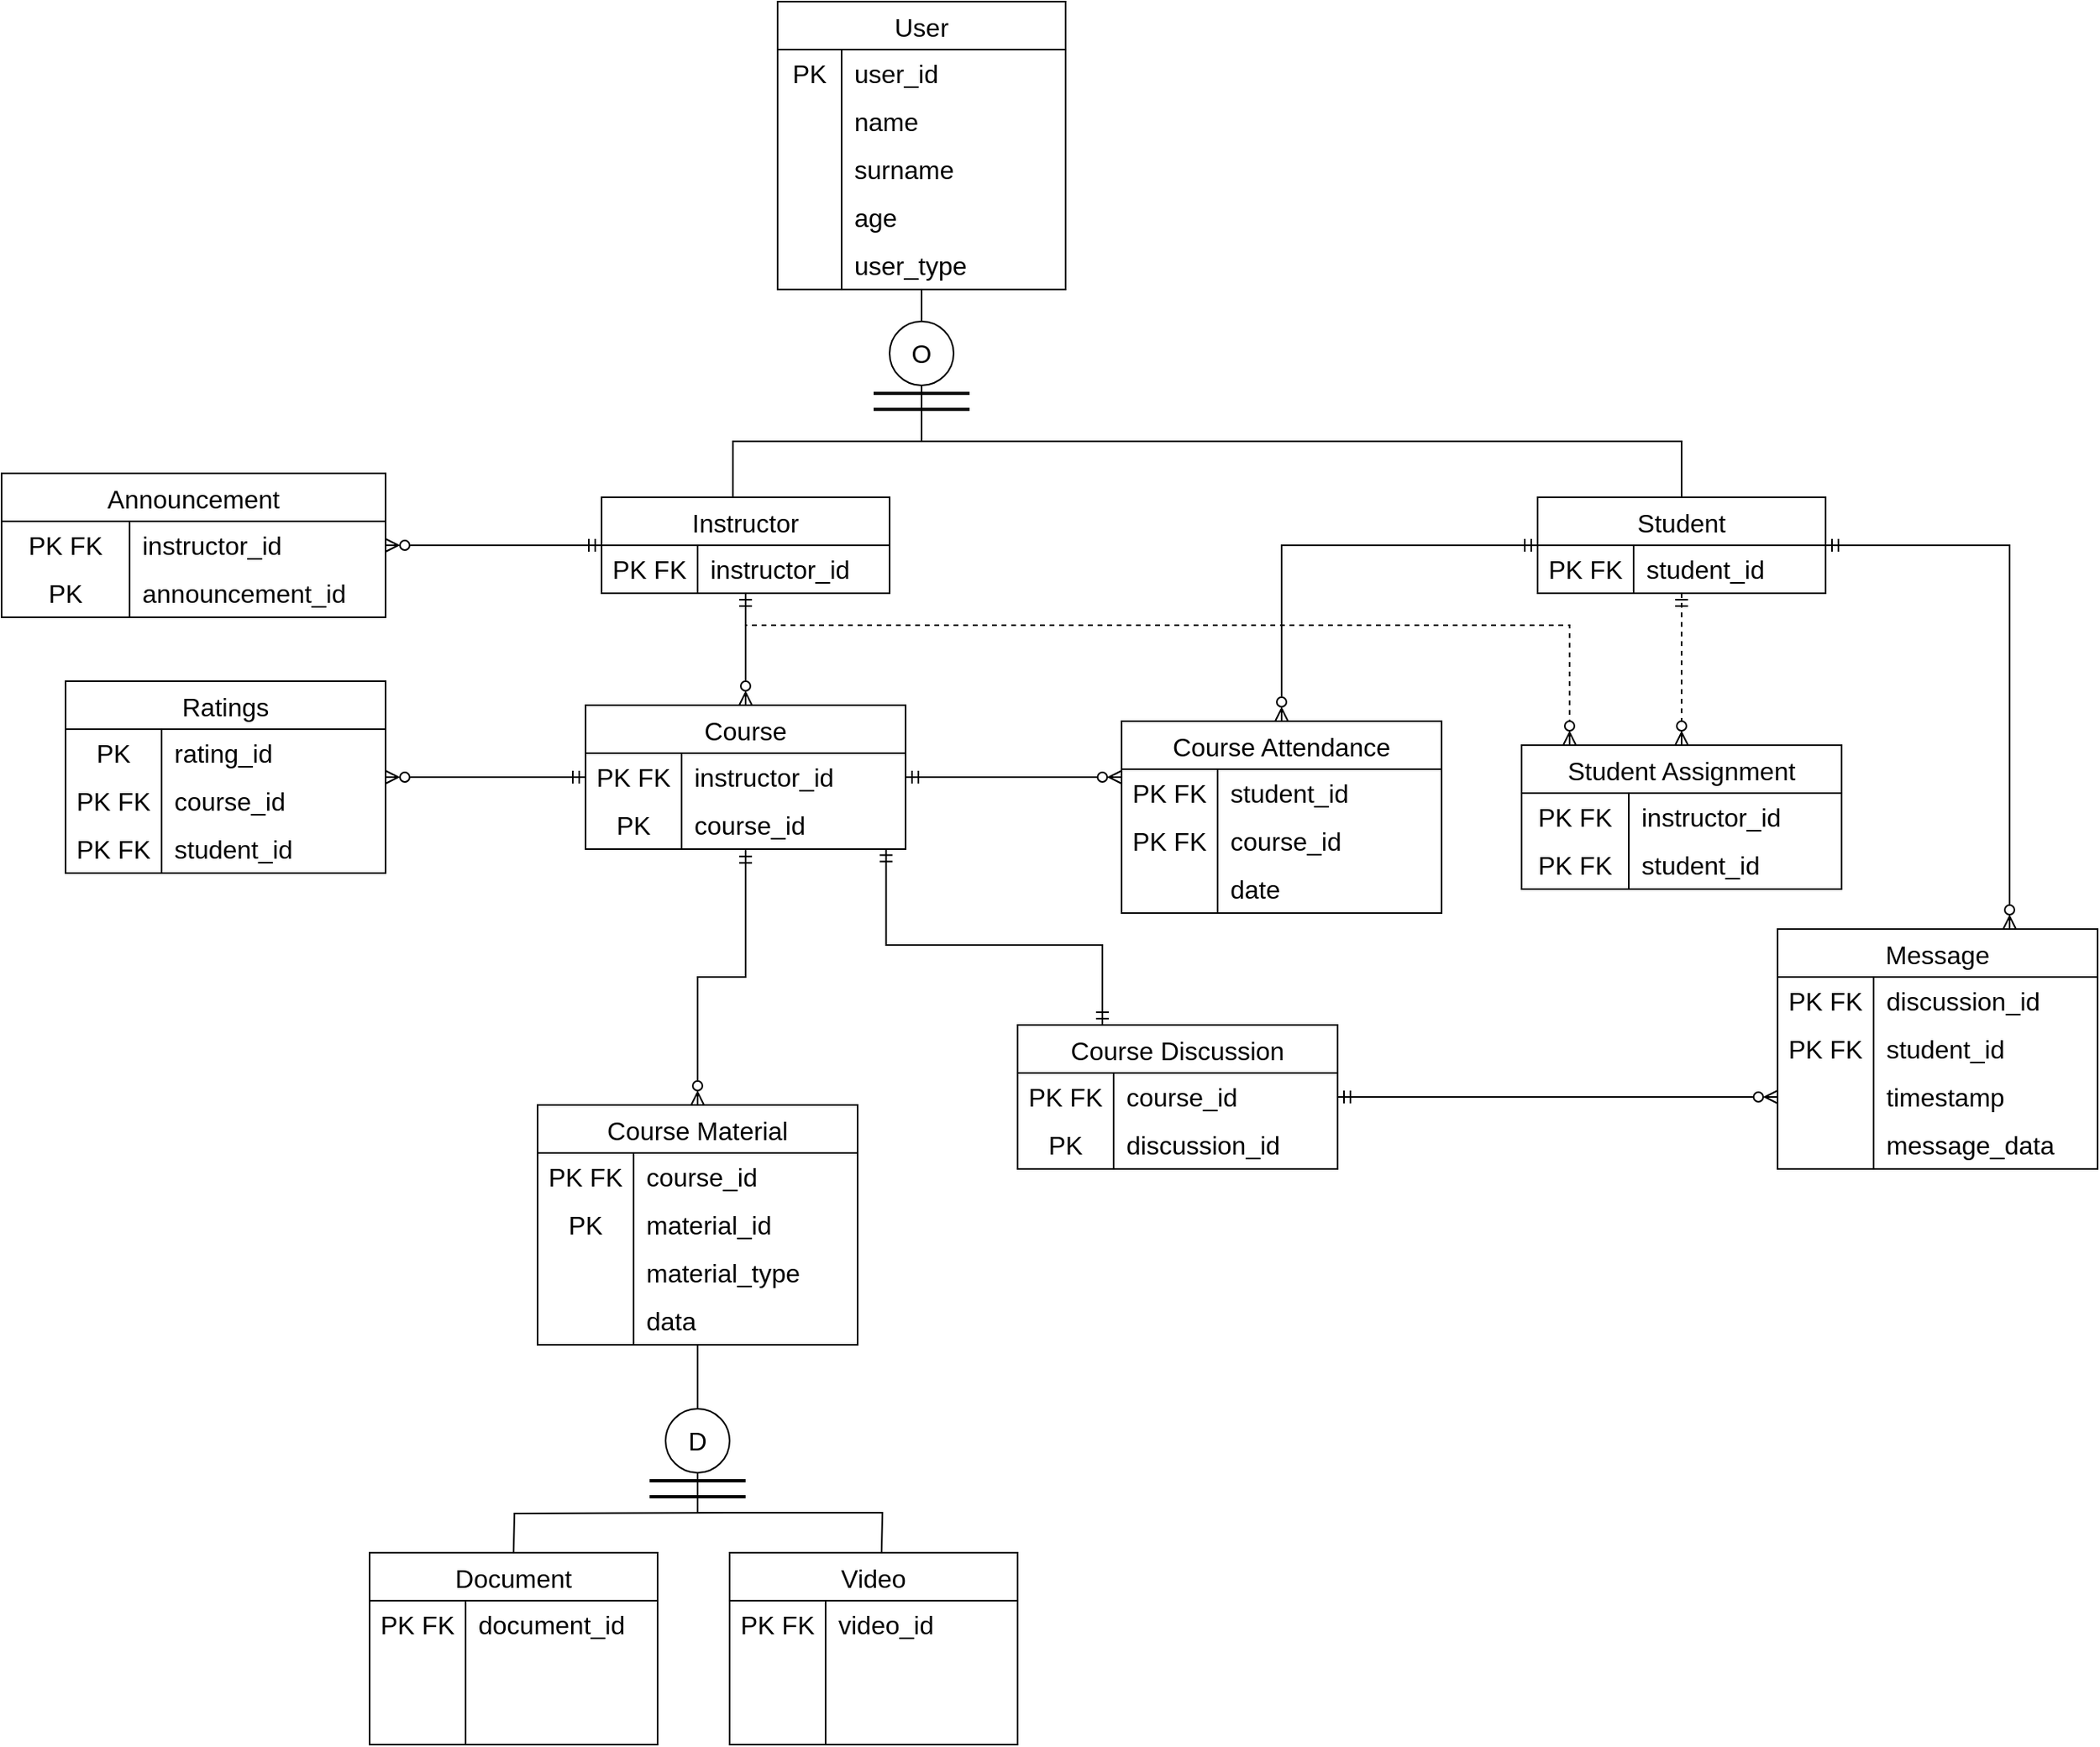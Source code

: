 <mxfile version="22.1.11" type="github">
  <diagram id="R2lEEEUBdFMjLlhIrx00" name="Page-1">
    <mxGraphModel dx="2100" dy="1182" grid="1" gridSize="10" guides="1" tooltips="1" connect="1" arrows="1" fold="1" page="1" pageScale="1" pageWidth="2339" pageHeight="3300" math="0" shadow="0" extFonts="Permanent Marker^https://fonts.googleapis.com/css?family=Permanent+Marker">
      <root>
        <mxCell id="0" />
        <mxCell id="1" parent="0" />
        <mxCell id="0F1Am_KOjMLAmjrteB3i-41" value="" style="edgeStyle=orthogonalEdgeStyle;rounded=0;orthogonalLoop=1;jettySize=auto;html=1;endArrow=none;endFill=0;" parent="1" source="0F1Am_KOjMLAmjrteB3i-1" target="0F1Am_KOjMLAmjrteB3i-40" edge="1">
          <mxGeometry relative="1" as="geometry" />
        </mxCell>
        <mxCell id="0F1Am_KOjMLAmjrteB3i-1" value="User" style="shape=table;startSize=30;container=1;collapsible=0;childLayout=tableLayout;fixedRows=1;rowLines=0;fontStyle=0;strokeColor=default;fontSize=16;" parent="1" vertex="1">
          <mxGeometry x="995" y="750" width="180" height="180" as="geometry" />
        </mxCell>
        <mxCell id="0F1Am_KOjMLAmjrteB3i-2" value="" style="shape=tableRow;horizontal=0;startSize=0;swimlaneHead=0;swimlaneBody=0;top=0;left=0;bottom=0;right=0;collapsible=0;dropTarget=0;fillColor=none;points=[[0,0.5],[1,0.5]];portConstraint=eastwest;strokeColor=inherit;fontSize=16;" parent="0F1Am_KOjMLAmjrteB3i-1" vertex="1">
          <mxGeometry y="30" width="180" height="30" as="geometry" />
        </mxCell>
        <mxCell id="0F1Am_KOjMLAmjrteB3i-3" value="PK" style="shape=partialRectangle;html=1;whiteSpace=wrap;connectable=0;fillColor=none;top=0;left=0;bottom=0;right=0;overflow=hidden;pointerEvents=1;strokeColor=inherit;fontSize=16;" parent="0F1Am_KOjMLAmjrteB3i-2" vertex="1">
          <mxGeometry width="40" height="30" as="geometry">
            <mxRectangle width="40" height="30" as="alternateBounds" />
          </mxGeometry>
        </mxCell>
        <mxCell id="0F1Am_KOjMLAmjrteB3i-4" value="user_id" style="shape=partialRectangle;html=1;whiteSpace=wrap;connectable=0;fillColor=none;top=0;left=0;bottom=0;right=0;align=left;spacingLeft=6;overflow=hidden;strokeColor=inherit;fontSize=16;" parent="0F1Am_KOjMLAmjrteB3i-2" vertex="1">
          <mxGeometry x="40" width="140" height="30" as="geometry">
            <mxRectangle width="140" height="30" as="alternateBounds" />
          </mxGeometry>
        </mxCell>
        <mxCell id="0F1Am_KOjMLAmjrteB3i-5" value="" style="shape=tableRow;horizontal=0;startSize=0;swimlaneHead=0;swimlaneBody=0;top=0;left=0;bottom=0;right=0;collapsible=0;dropTarget=0;fillColor=none;points=[[0,0.5],[1,0.5]];portConstraint=eastwest;strokeColor=inherit;fontSize=16;" parent="0F1Am_KOjMLAmjrteB3i-1" vertex="1">
          <mxGeometry y="60" width="180" height="30" as="geometry" />
        </mxCell>
        <mxCell id="0F1Am_KOjMLAmjrteB3i-6" value="" style="shape=partialRectangle;html=1;whiteSpace=wrap;connectable=0;fillColor=none;top=0;left=0;bottom=0;right=0;overflow=hidden;strokeColor=inherit;fontSize=16;" parent="0F1Am_KOjMLAmjrteB3i-5" vertex="1">
          <mxGeometry width="40" height="30" as="geometry">
            <mxRectangle width="40" height="30" as="alternateBounds" />
          </mxGeometry>
        </mxCell>
        <mxCell id="0F1Am_KOjMLAmjrteB3i-7" value="name" style="shape=partialRectangle;html=1;whiteSpace=wrap;connectable=0;fillColor=none;top=0;left=0;bottom=0;right=0;align=left;spacingLeft=6;overflow=hidden;strokeColor=inherit;fontSize=16;" parent="0F1Am_KOjMLAmjrteB3i-5" vertex="1">
          <mxGeometry x="40" width="140" height="30" as="geometry">
            <mxRectangle width="140" height="30" as="alternateBounds" />
          </mxGeometry>
        </mxCell>
        <mxCell id="0F1Am_KOjMLAmjrteB3i-8" value="" style="shape=tableRow;horizontal=0;startSize=0;swimlaneHead=0;swimlaneBody=0;top=0;left=0;bottom=0;right=0;collapsible=0;dropTarget=0;fillColor=none;points=[[0,0.5],[1,0.5]];portConstraint=eastwest;strokeColor=inherit;fontSize=16;" parent="0F1Am_KOjMLAmjrteB3i-1" vertex="1">
          <mxGeometry y="90" width="180" height="30" as="geometry" />
        </mxCell>
        <mxCell id="0F1Am_KOjMLAmjrteB3i-9" value="" style="shape=partialRectangle;html=1;whiteSpace=wrap;connectable=0;fillColor=none;top=0;left=0;bottom=0;right=0;overflow=hidden;strokeColor=inherit;fontSize=16;" parent="0F1Am_KOjMLAmjrteB3i-8" vertex="1">
          <mxGeometry width="40" height="30" as="geometry">
            <mxRectangle width="40" height="30" as="alternateBounds" />
          </mxGeometry>
        </mxCell>
        <mxCell id="0F1Am_KOjMLAmjrteB3i-10" value="surname" style="shape=partialRectangle;html=1;whiteSpace=wrap;connectable=0;fillColor=none;top=0;left=0;bottom=0;right=0;align=left;spacingLeft=6;overflow=hidden;strokeColor=inherit;fontSize=16;" parent="0F1Am_KOjMLAmjrteB3i-8" vertex="1">
          <mxGeometry x="40" width="140" height="30" as="geometry">
            <mxRectangle width="140" height="30" as="alternateBounds" />
          </mxGeometry>
        </mxCell>
        <mxCell id="0F1Am_KOjMLAmjrteB3i-11" style="shape=tableRow;horizontal=0;startSize=0;swimlaneHead=0;swimlaneBody=0;top=0;left=0;bottom=0;right=0;collapsible=0;dropTarget=0;fillColor=none;points=[[0,0.5],[1,0.5]];portConstraint=eastwest;strokeColor=inherit;fontSize=16;" parent="0F1Am_KOjMLAmjrteB3i-1" vertex="1">
          <mxGeometry y="120" width="180" height="30" as="geometry" />
        </mxCell>
        <mxCell id="0F1Am_KOjMLAmjrteB3i-12" style="shape=partialRectangle;html=1;whiteSpace=wrap;connectable=0;fillColor=none;top=0;left=0;bottom=0;right=0;overflow=hidden;strokeColor=inherit;fontSize=16;" parent="0F1Am_KOjMLAmjrteB3i-11" vertex="1">
          <mxGeometry width="40" height="30" as="geometry">
            <mxRectangle width="40" height="30" as="alternateBounds" />
          </mxGeometry>
        </mxCell>
        <mxCell id="0F1Am_KOjMLAmjrteB3i-13" value="age" style="shape=partialRectangle;html=1;whiteSpace=wrap;connectable=0;fillColor=none;top=0;left=0;bottom=0;right=0;align=left;spacingLeft=6;overflow=hidden;strokeColor=inherit;fontSize=16;" parent="0F1Am_KOjMLAmjrteB3i-11" vertex="1">
          <mxGeometry x="40" width="140" height="30" as="geometry">
            <mxRectangle width="140" height="30" as="alternateBounds" />
          </mxGeometry>
        </mxCell>
        <mxCell id="0F1Am_KOjMLAmjrteB3i-95" style="shape=tableRow;horizontal=0;startSize=0;swimlaneHead=0;swimlaneBody=0;top=0;left=0;bottom=0;right=0;collapsible=0;dropTarget=0;fillColor=none;points=[[0,0.5],[1,0.5]];portConstraint=eastwest;strokeColor=inherit;fontSize=16;" parent="0F1Am_KOjMLAmjrteB3i-1" vertex="1">
          <mxGeometry y="150" width="180" height="30" as="geometry" />
        </mxCell>
        <mxCell id="0F1Am_KOjMLAmjrteB3i-96" style="shape=partialRectangle;html=1;whiteSpace=wrap;connectable=0;fillColor=none;top=0;left=0;bottom=0;right=0;overflow=hidden;strokeColor=inherit;fontSize=16;" parent="0F1Am_KOjMLAmjrteB3i-95" vertex="1">
          <mxGeometry width="40" height="30" as="geometry">
            <mxRectangle width="40" height="30" as="alternateBounds" />
          </mxGeometry>
        </mxCell>
        <mxCell id="0F1Am_KOjMLAmjrteB3i-97" value="user_type" style="shape=partialRectangle;html=1;whiteSpace=wrap;connectable=0;fillColor=none;top=0;left=0;bottom=0;right=0;align=left;spacingLeft=6;overflow=hidden;strokeColor=inherit;fontSize=16;" parent="0F1Am_KOjMLAmjrteB3i-95" vertex="1">
          <mxGeometry x="40" width="140" height="30" as="geometry">
            <mxRectangle width="140" height="30" as="alternateBounds" />
          </mxGeometry>
        </mxCell>
        <mxCell id="0F1Am_KOjMLAmjrteB3i-187" style="edgeStyle=orthogonalEdgeStyle;orthogonalLoop=1;jettySize=auto;html=1;strokeColor=default;rounded=0;startArrow=ERmandOne;startFill=0;endArrow=ERzeroToMany;endFill=0;jumpStyle=none;shadow=0;dashed=1;" parent="1" source="0F1Am_KOjMLAmjrteB3i-14" target="0F1Am_KOjMLAmjrteB3i-178" edge="1">
          <mxGeometry relative="1" as="geometry">
            <Array as="points">
              <mxPoint x="975" y="1140" />
              <mxPoint x="1490" y="1140" />
            </Array>
          </mxGeometry>
        </mxCell>
        <mxCell id="Aj6i_GKsaLfbYa33SsgJ-5" value="" style="edgeStyle=orthogonalEdgeStyle;rounded=0;orthogonalLoop=1;jettySize=auto;html=1;startArrow=ERmandOne;startFill=0;endArrow=ERzeroToMany;endFill=0;" edge="1" parent="1" source="0F1Am_KOjMLAmjrteB3i-14" target="Aj6i_GKsaLfbYa33SsgJ-1">
          <mxGeometry relative="1" as="geometry" />
        </mxCell>
        <mxCell id="0F1Am_KOjMLAmjrteB3i-14" value="Instructor" style="shape=table;startSize=30;container=1;collapsible=0;childLayout=tableLayout;fixedRows=1;rowLines=0;fontStyle=0;strokeColor=default;fontSize=16;" parent="1" vertex="1">
          <mxGeometry x="885" y="1060" width="180" height="60" as="geometry" />
        </mxCell>
        <mxCell id="0F1Am_KOjMLAmjrteB3i-15" value="" style="shape=tableRow;horizontal=0;startSize=0;swimlaneHead=0;swimlaneBody=0;top=0;left=0;bottom=0;right=0;collapsible=0;dropTarget=0;fillColor=none;points=[[0,0.5],[1,0.5]];portConstraint=eastwest;strokeColor=inherit;fontSize=16;" parent="0F1Am_KOjMLAmjrteB3i-14" vertex="1">
          <mxGeometry y="30" width="180" height="30" as="geometry" />
        </mxCell>
        <mxCell id="0F1Am_KOjMLAmjrteB3i-16" value="PK FK" style="shape=partialRectangle;html=1;whiteSpace=wrap;connectable=0;fillColor=none;top=0;left=0;bottom=0;right=0;overflow=hidden;pointerEvents=1;strokeColor=inherit;fontSize=16;" parent="0F1Am_KOjMLAmjrteB3i-15" vertex="1">
          <mxGeometry width="60" height="30" as="geometry">
            <mxRectangle width="60" height="30" as="alternateBounds" />
          </mxGeometry>
        </mxCell>
        <mxCell id="0F1Am_KOjMLAmjrteB3i-17" value="instructor_id" style="shape=partialRectangle;html=1;whiteSpace=wrap;connectable=0;fillColor=none;top=0;left=0;bottom=0;right=0;align=left;spacingLeft=6;overflow=hidden;strokeColor=inherit;fontSize=16;" parent="0F1Am_KOjMLAmjrteB3i-15" vertex="1">
          <mxGeometry x="60" width="120" height="30" as="geometry">
            <mxRectangle width="120" height="30" as="alternateBounds" />
          </mxGeometry>
        </mxCell>
        <mxCell id="0F1Am_KOjMLAmjrteB3i-94" style="edgeStyle=orthogonalEdgeStyle;rounded=0;orthogonalLoop=1;jettySize=auto;html=1;entryX=0.5;entryY=0;entryDx=0;entryDy=0;startArrow=ERmandOne;startFill=0;endArrow=ERzeroToMany;endFill=0;" parent="1" source="0F1Am_KOjMLAmjrteB3i-27" target="0F1Am_KOjMLAmjrteB3i-78" edge="1">
          <mxGeometry relative="1" as="geometry" />
        </mxCell>
        <mxCell id="0F1Am_KOjMLAmjrteB3i-186" style="edgeStyle=orthogonalEdgeStyle;rounded=0;orthogonalLoop=1;jettySize=auto;html=1;startArrow=ERmandOne;startFill=0;endArrow=ERzeroToMany;endFill=0;dashed=1;" parent="1" source="0F1Am_KOjMLAmjrteB3i-27" target="0F1Am_KOjMLAmjrteB3i-178" edge="1">
          <mxGeometry relative="1" as="geometry" />
        </mxCell>
        <mxCell id="0F1Am_KOjMLAmjrteB3i-27" value="Student" style="shape=table;startSize=30;container=1;collapsible=0;childLayout=tableLayout;fixedRows=1;rowLines=0;fontStyle=0;strokeColor=default;fontSize=16;" parent="1" vertex="1">
          <mxGeometry x="1470" y="1060" width="180" height="60" as="geometry" />
        </mxCell>
        <mxCell id="0F1Am_KOjMLAmjrteB3i-28" value="" style="shape=tableRow;horizontal=0;startSize=0;swimlaneHead=0;swimlaneBody=0;top=0;left=0;bottom=0;right=0;collapsible=0;dropTarget=0;fillColor=none;points=[[0,0.5],[1,0.5]];portConstraint=eastwest;strokeColor=inherit;fontSize=16;" parent="0F1Am_KOjMLAmjrteB3i-27" vertex="1">
          <mxGeometry y="30" width="180" height="30" as="geometry" />
        </mxCell>
        <mxCell id="0F1Am_KOjMLAmjrteB3i-29" value="PK FK" style="shape=partialRectangle;html=1;whiteSpace=wrap;connectable=0;fillColor=none;top=0;left=0;bottom=0;right=0;overflow=hidden;pointerEvents=1;strokeColor=inherit;fontSize=16;" parent="0F1Am_KOjMLAmjrteB3i-28" vertex="1">
          <mxGeometry width="60" height="30" as="geometry">
            <mxRectangle width="60" height="30" as="alternateBounds" />
          </mxGeometry>
        </mxCell>
        <mxCell id="0F1Am_KOjMLAmjrteB3i-30" value="student_id" style="shape=partialRectangle;html=1;whiteSpace=wrap;connectable=0;fillColor=none;top=0;left=0;bottom=0;right=0;align=left;spacingLeft=6;overflow=hidden;strokeColor=inherit;fontSize=16;" parent="0F1Am_KOjMLAmjrteB3i-28" vertex="1">
          <mxGeometry x="60" width="120" height="30" as="geometry">
            <mxRectangle width="120" height="30" as="alternateBounds" />
          </mxGeometry>
        </mxCell>
        <mxCell id="0F1Am_KOjMLAmjrteB3i-43" style="edgeStyle=orthogonalEdgeStyle;rounded=0;orthogonalLoop=1;jettySize=auto;html=1;entryX=0.5;entryY=0;entryDx=0;entryDy=0;exitX=0.5;exitY=1;exitDx=0;exitDy=0;endArrow=none;endFill=0;" parent="1" source="0F1Am_KOjMLAmjrteB3i-40" target="0F1Am_KOjMLAmjrteB3i-27" edge="1">
          <mxGeometry relative="1" as="geometry" />
        </mxCell>
        <mxCell id="0F1Am_KOjMLAmjrteB3i-40" value="O" style="ellipse;whiteSpace=wrap;html=1;fontSize=16;startSize=30;fontStyle=0;" parent="1" vertex="1">
          <mxGeometry x="1065" y="950" width="40" height="40" as="geometry" />
        </mxCell>
        <mxCell id="0F1Am_KOjMLAmjrteB3i-42" style="edgeStyle=orthogonalEdgeStyle;rounded=0;orthogonalLoop=1;jettySize=auto;html=1;entryX=0.456;entryY=-0.009;entryDx=0;entryDy=0;entryPerimeter=0;endArrow=none;endFill=0;" parent="1" source="0F1Am_KOjMLAmjrteB3i-40" target="0F1Am_KOjMLAmjrteB3i-14" edge="1">
          <mxGeometry relative="1" as="geometry" />
        </mxCell>
        <mxCell id="0F1Am_KOjMLAmjrteB3i-44" value="" style="line;strokeWidth=2;html=1;" parent="1" vertex="1">
          <mxGeometry x="1055" y="990" width="60" height="10" as="geometry" />
        </mxCell>
        <mxCell id="0F1Am_KOjMLAmjrteB3i-45" value="" style="line;strokeWidth=2;html=1;" parent="1" vertex="1">
          <mxGeometry x="1055" y="1000" width="60" height="10" as="geometry" />
        </mxCell>
        <mxCell id="0F1Am_KOjMLAmjrteB3i-59" style="edgeStyle=orthogonalEdgeStyle;rounded=0;orthogonalLoop=1;jettySize=auto;html=1;endArrow=none;endFill=0;startArrow=ERzeroToMany;startFill=0;" parent="1" source="0F1Am_KOjMLAmjrteB3i-46" target="0F1Am_KOjMLAmjrteB3i-14" edge="1">
          <mxGeometry relative="1" as="geometry" />
        </mxCell>
        <mxCell id="0F1Am_KOjMLAmjrteB3i-159" value="" style="edgeStyle=orthogonalEdgeStyle;rounded=0;orthogonalLoop=1;jettySize=auto;html=1;exitX=0.939;exitY=0.993;exitDx=0;exitDy=0;exitPerimeter=0;startArrow=ERmandOne;startFill=0;endArrow=ERmandOne;endFill=0;" parent="1" source="0F1Am_KOjMLAmjrteB3i-88" target="0F1Am_KOjMLAmjrteB3i-152" edge="1">
          <mxGeometry relative="1" as="geometry">
            <Array as="points">
              <mxPoint x="1063" y="1340" />
              <mxPoint x="1198" y="1340" />
            </Array>
          </mxGeometry>
        </mxCell>
        <mxCell id="Aj6i_GKsaLfbYa33SsgJ-23" value="" style="edgeStyle=orthogonalEdgeStyle;rounded=0;orthogonalLoop=1;jettySize=auto;html=1;endArrow=ERzeroToMany;endFill=0;startArrow=ERmandOne;startFill=0;" edge="1" parent="1" source="0F1Am_KOjMLAmjrteB3i-46" target="Aj6i_GKsaLfbYa33SsgJ-16">
          <mxGeometry relative="1" as="geometry" />
        </mxCell>
        <mxCell id="0F1Am_KOjMLAmjrteB3i-46" value="Course" style="shape=table;startSize=30;container=1;collapsible=0;childLayout=tableLayout;fixedRows=1;rowLines=0;fontStyle=0;strokeColor=default;fontSize=16;" parent="1" vertex="1">
          <mxGeometry x="875" y="1190" width="200" height="90" as="geometry" />
        </mxCell>
        <mxCell id="0F1Am_KOjMLAmjrteB3i-47" value="" style="shape=tableRow;horizontal=0;startSize=0;swimlaneHead=0;swimlaneBody=0;top=0;left=0;bottom=0;right=0;collapsible=0;dropTarget=0;fillColor=none;points=[[0,0.5],[1,0.5]];portConstraint=eastwest;strokeColor=inherit;fontSize=16;" parent="0F1Am_KOjMLAmjrteB3i-46" vertex="1">
          <mxGeometry y="30" width="200" height="30" as="geometry" />
        </mxCell>
        <mxCell id="0F1Am_KOjMLAmjrteB3i-48" value="PK FK" style="shape=partialRectangle;html=1;whiteSpace=wrap;connectable=0;fillColor=none;top=0;left=0;bottom=0;right=0;overflow=hidden;pointerEvents=1;strokeColor=inherit;fontSize=16;" parent="0F1Am_KOjMLAmjrteB3i-47" vertex="1">
          <mxGeometry width="60" height="30" as="geometry">
            <mxRectangle width="60" height="30" as="alternateBounds" />
          </mxGeometry>
        </mxCell>
        <mxCell id="0F1Am_KOjMLAmjrteB3i-49" value="instructor_id" style="shape=partialRectangle;html=1;whiteSpace=wrap;connectable=0;fillColor=none;top=0;left=0;bottom=0;right=0;align=left;spacingLeft=6;overflow=hidden;strokeColor=inherit;fontSize=16;" parent="0F1Am_KOjMLAmjrteB3i-47" vertex="1">
          <mxGeometry x="60" width="140" height="30" as="geometry">
            <mxRectangle width="140" height="30" as="alternateBounds" />
          </mxGeometry>
        </mxCell>
        <mxCell id="0F1Am_KOjMLAmjrteB3i-88" style="shape=tableRow;horizontal=0;startSize=0;swimlaneHead=0;swimlaneBody=0;top=0;left=0;bottom=0;right=0;collapsible=0;dropTarget=0;fillColor=none;points=[[0,0.5],[1,0.5]];portConstraint=eastwest;strokeColor=inherit;fontSize=16;" parent="0F1Am_KOjMLAmjrteB3i-46" vertex="1">
          <mxGeometry y="60" width="200" height="30" as="geometry" />
        </mxCell>
        <mxCell id="0F1Am_KOjMLAmjrteB3i-89" value="PK" style="shape=partialRectangle;html=1;whiteSpace=wrap;connectable=0;fillColor=none;top=0;left=0;bottom=0;right=0;overflow=hidden;pointerEvents=1;strokeColor=inherit;fontSize=16;" parent="0F1Am_KOjMLAmjrteB3i-88" vertex="1">
          <mxGeometry width="60" height="30" as="geometry">
            <mxRectangle width="60" height="30" as="alternateBounds" />
          </mxGeometry>
        </mxCell>
        <mxCell id="0F1Am_KOjMLAmjrteB3i-90" value="course_id" style="shape=partialRectangle;html=1;whiteSpace=wrap;connectable=0;fillColor=none;top=0;left=0;bottom=0;right=0;align=left;spacingLeft=6;overflow=hidden;strokeColor=inherit;fontSize=16;" parent="0F1Am_KOjMLAmjrteB3i-88" vertex="1">
          <mxGeometry x="60" width="140" height="30" as="geometry">
            <mxRectangle width="140" height="30" as="alternateBounds" />
          </mxGeometry>
        </mxCell>
        <mxCell id="0F1Am_KOjMLAmjrteB3i-78" value="Course Attendance" style="shape=table;startSize=30;container=1;collapsible=0;childLayout=tableLayout;fixedRows=1;rowLines=0;fontStyle=0;strokeColor=default;fontSize=16;" parent="1" vertex="1">
          <mxGeometry x="1210" y="1200" width="200" height="120" as="geometry" />
        </mxCell>
        <mxCell id="0F1Am_KOjMLAmjrteB3i-79" value="" style="shape=tableRow;horizontal=0;startSize=0;swimlaneHead=0;swimlaneBody=0;top=0;left=0;bottom=0;right=0;collapsible=0;dropTarget=0;fillColor=none;points=[[0,0.5],[1,0.5]];portConstraint=eastwest;strokeColor=inherit;fontSize=16;" parent="0F1Am_KOjMLAmjrteB3i-78" vertex="1">
          <mxGeometry y="30" width="200" height="30" as="geometry" />
        </mxCell>
        <mxCell id="0F1Am_KOjMLAmjrteB3i-80" value="PK FK" style="shape=partialRectangle;html=1;whiteSpace=wrap;connectable=0;fillColor=none;top=0;left=0;bottom=0;right=0;overflow=hidden;pointerEvents=1;strokeColor=inherit;fontSize=16;" parent="0F1Am_KOjMLAmjrteB3i-79" vertex="1">
          <mxGeometry width="60" height="30" as="geometry">
            <mxRectangle width="60" height="30" as="alternateBounds" />
          </mxGeometry>
        </mxCell>
        <mxCell id="0F1Am_KOjMLAmjrteB3i-81" value="student_id" style="shape=partialRectangle;html=1;whiteSpace=wrap;connectable=0;fillColor=none;top=0;left=0;bottom=0;right=0;align=left;spacingLeft=6;overflow=hidden;strokeColor=inherit;fontSize=16;" parent="0F1Am_KOjMLAmjrteB3i-79" vertex="1">
          <mxGeometry x="60" width="140" height="30" as="geometry">
            <mxRectangle width="140" height="30" as="alternateBounds" />
          </mxGeometry>
        </mxCell>
        <mxCell id="0F1Am_KOjMLAmjrteB3i-85" style="shape=tableRow;horizontal=0;startSize=0;swimlaneHead=0;swimlaneBody=0;top=0;left=0;bottom=0;right=0;collapsible=0;dropTarget=0;fillColor=none;points=[[0,0.5],[1,0.5]];portConstraint=eastwest;strokeColor=inherit;fontSize=16;" parent="0F1Am_KOjMLAmjrteB3i-78" vertex="1">
          <mxGeometry y="60" width="200" height="30" as="geometry" />
        </mxCell>
        <mxCell id="0F1Am_KOjMLAmjrteB3i-86" value="PK FK" style="shape=partialRectangle;html=1;whiteSpace=wrap;connectable=0;fillColor=none;top=0;left=0;bottom=0;right=0;overflow=hidden;pointerEvents=1;strokeColor=inherit;fontSize=16;" parent="0F1Am_KOjMLAmjrteB3i-85" vertex="1">
          <mxGeometry width="60" height="30" as="geometry">
            <mxRectangle width="60" height="30" as="alternateBounds" />
          </mxGeometry>
        </mxCell>
        <mxCell id="0F1Am_KOjMLAmjrteB3i-87" value="course_id" style="shape=partialRectangle;html=1;whiteSpace=wrap;connectable=0;fillColor=none;top=0;left=0;bottom=0;right=0;align=left;spacingLeft=6;overflow=hidden;strokeColor=inherit;fontSize=16;" parent="0F1Am_KOjMLAmjrteB3i-85" vertex="1">
          <mxGeometry x="60" width="140" height="30" as="geometry">
            <mxRectangle width="140" height="30" as="alternateBounds" />
          </mxGeometry>
        </mxCell>
        <mxCell id="0F1Am_KOjMLAmjrteB3i-168" style="shape=tableRow;horizontal=0;startSize=0;swimlaneHead=0;swimlaneBody=0;top=0;left=0;bottom=0;right=0;collapsible=0;dropTarget=0;fillColor=none;points=[[0,0.5],[1,0.5]];portConstraint=eastwest;strokeColor=inherit;fontSize=16;" parent="0F1Am_KOjMLAmjrteB3i-78" vertex="1">
          <mxGeometry y="90" width="200" height="30" as="geometry" />
        </mxCell>
        <mxCell id="0F1Am_KOjMLAmjrteB3i-169" style="shape=partialRectangle;html=1;whiteSpace=wrap;connectable=0;fillColor=none;top=0;left=0;bottom=0;right=0;overflow=hidden;pointerEvents=1;strokeColor=inherit;fontSize=16;" parent="0F1Am_KOjMLAmjrteB3i-168" vertex="1">
          <mxGeometry width="60" height="30" as="geometry">
            <mxRectangle width="60" height="30" as="alternateBounds" />
          </mxGeometry>
        </mxCell>
        <mxCell id="0F1Am_KOjMLAmjrteB3i-170" value="date" style="shape=partialRectangle;html=1;whiteSpace=wrap;connectable=0;fillColor=none;top=0;left=0;bottom=0;right=0;align=left;spacingLeft=6;overflow=hidden;strokeColor=inherit;fontSize=16;" parent="0F1Am_KOjMLAmjrteB3i-168" vertex="1">
          <mxGeometry x="60" width="140" height="30" as="geometry">
            <mxRectangle width="140" height="30" as="alternateBounds" />
          </mxGeometry>
        </mxCell>
        <mxCell id="0F1Am_KOjMLAmjrteB3i-109" value="" style="edgeStyle=orthogonalEdgeStyle;rounded=0;orthogonalLoop=1;jettySize=auto;html=1;endArrow=none;endFill=0;" parent="1" source="0F1Am_KOjMLAmjrteB3i-98" target="0F1Am_KOjMLAmjrteB3i-108" edge="1">
          <mxGeometry relative="1" as="geometry" />
        </mxCell>
        <mxCell id="0F1Am_KOjMLAmjrteB3i-150" style="edgeStyle=orthogonalEdgeStyle;rounded=0;orthogonalLoop=1;jettySize=auto;html=1;entryX=0.5;entryY=1.02;entryDx=0;entryDy=0;entryPerimeter=0;startArrow=ERzeroToMany;startFill=0;endArrow=ERmandOne;endFill=0;" parent="1" source="0F1Am_KOjMLAmjrteB3i-98" target="0F1Am_KOjMLAmjrteB3i-88" edge="1">
          <mxGeometry relative="1" as="geometry" />
        </mxCell>
        <mxCell id="0F1Am_KOjMLAmjrteB3i-98" value="Course Material" style="shape=table;startSize=30;container=1;collapsible=0;childLayout=tableLayout;fixedRows=1;rowLines=0;fontStyle=0;strokeColor=default;fontSize=16;" parent="1" vertex="1">
          <mxGeometry x="845" y="1440" width="200" height="150" as="geometry" />
        </mxCell>
        <mxCell id="0F1Am_KOjMLAmjrteB3i-99" value="" style="shape=tableRow;horizontal=0;startSize=0;swimlaneHead=0;swimlaneBody=0;top=0;left=0;bottom=0;right=0;collapsible=0;dropTarget=0;fillColor=none;points=[[0,0.5],[1,0.5]];portConstraint=eastwest;strokeColor=inherit;fontSize=16;" parent="0F1Am_KOjMLAmjrteB3i-98" vertex="1">
          <mxGeometry y="30" width="200" height="30" as="geometry" />
        </mxCell>
        <mxCell id="0F1Am_KOjMLAmjrteB3i-100" value="PK FK" style="shape=partialRectangle;html=1;whiteSpace=wrap;connectable=0;fillColor=none;top=0;left=0;bottom=0;right=0;overflow=hidden;pointerEvents=1;strokeColor=inherit;fontSize=16;" parent="0F1Am_KOjMLAmjrteB3i-99" vertex="1">
          <mxGeometry width="60" height="30" as="geometry">
            <mxRectangle width="60" height="30" as="alternateBounds" />
          </mxGeometry>
        </mxCell>
        <mxCell id="0F1Am_KOjMLAmjrteB3i-101" value="course_id" style="shape=partialRectangle;html=1;whiteSpace=wrap;connectable=0;fillColor=none;top=0;left=0;bottom=0;right=0;align=left;spacingLeft=6;overflow=hidden;strokeColor=inherit;fontSize=16;" parent="0F1Am_KOjMLAmjrteB3i-99" vertex="1">
          <mxGeometry x="60" width="140" height="30" as="geometry">
            <mxRectangle width="140" height="30" as="alternateBounds" />
          </mxGeometry>
        </mxCell>
        <mxCell id="0F1Am_KOjMLAmjrteB3i-102" style="shape=tableRow;horizontal=0;startSize=0;swimlaneHead=0;swimlaneBody=0;top=0;left=0;bottom=0;right=0;collapsible=0;dropTarget=0;fillColor=none;points=[[0,0.5],[1,0.5]];portConstraint=eastwest;strokeColor=inherit;fontSize=16;" parent="0F1Am_KOjMLAmjrteB3i-98" vertex="1">
          <mxGeometry y="60" width="200" height="30" as="geometry" />
        </mxCell>
        <mxCell id="0F1Am_KOjMLAmjrteB3i-103" value="PK" style="shape=partialRectangle;html=1;whiteSpace=wrap;connectable=0;fillColor=none;top=0;left=0;bottom=0;right=0;overflow=hidden;pointerEvents=1;strokeColor=inherit;fontSize=16;" parent="0F1Am_KOjMLAmjrteB3i-102" vertex="1">
          <mxGeometry width="60" height="30" as="geometry">
            <mxRectangle width="60" height="30" as="alternateBounds" />
          </mxGeometry>
        </mxCell>
        <mxCell id="0F1Am_KOjMLAmjrteB3i-104" value="material_id" style="shape=partialRectangle;html=1;whiteSpace=wrap;connectable=0;fillColor=none;top=0;left=0;bottom=0;right=0;align=left;spacingLeft=6;overflow=hidden;strokeColor=inherit;fontSize=16;" parent="0F1Am_KOjMLAmjrteB3i-102" vertex="1">
          <mxGeometry x="60" width="140" height="30" as="geometry">
            <mxRectangle width="140" height="30" as="alternateBounds" />
          </mxGeometry>
        </mxCell>
        <mxCell id="0F1Am_KOjMLAmjrteB3i-105" style="shape=tableRow;horizontal=0;startSize=0;swimlaneHead=0;swimlaneBody=0;top=0;left=0;bottom=0;right=0;collapsible=0;dropTarget=0;fillColor=none;points=[[0,0.5],[1,0.5]];portConstraint=eastwest;strokeColor=inherit;fontSize=16;" parent="0F1Am_KOjMLAmjrteB3i-98" vertex="1">
          <mxGeometry y="90" width="200" height="30" as="geometry" />
        </mxCell>
        <mxCell id="0F1Am_KOjMLAmjrteB3i-106" style="shape=partialRectangle;html=1;whiteSpace=wrap;connectable=0;fillColor=none;top=0;left=0;bottom=0;right=0;overflow=hidden;pointerEvents=1;strokeColor=inherit;fontSize=16;" parent="0F1Am_KOjMLAmjrteB3i-105" vertex="1">
          <mxGeometry width="60" height="30" as="geometry">
            <mxRectangle width="60" height="30" as="alternateBounds" />
          </mxGeometry>
        </mxCell>
        <mxCell id="0F1Am_KOjMLAmjrteB3i-107" value="material_type" style="shape=partialRectangle;html=1;whiteSpace=wrap;connectable=0;fillColor=none;top=0;left=0;bottom=0;right=0;align=left;spacingLeft=6;overflow=hidden;strokeColor=inherit;fontSize=16;" parent="0F1Am_KOjMLAmjrteB3i-105" vertex="1">
          <mxGeometry x="60" width="140" height="30" as="geometry">
            <mxRectangle width="140" height="30" as="alternateBounds" />
          </mxGeometry>
        </mxCell>
        <mxCell id="0F1Am_KOjMLAmjrteB3i-136" style="shape=tableRow;horizontal=0;startSize=0;swimlaneHead=0;swimlaneBody=0;top=0;left=0;bottom=0;right=0;collapsible=0;dropTarget=0;fillColor=none;points=[[0,0.5],[1,0.5]];portConstraint=eastwest;strokeColor=inherit;fontSize=16;" parent="0F1Am_KOjMLAmjrteB3i-98" vertex="1">
          <mxGeometry y="120" width="200" height="30" as="geometry" />
        </mxCell>
        <mxCell id="0F1Am_KOjMLAmjrteB3i-137" style="shape=partialRectangle;html=1;whiteSpace=wrap;connectable=0;fillColor=none;top=0;left=0;bottom=0;right=0;overflow=hidden;pointerEvents=1;strokeColor=inherit;fontSize=16;" parent="0F1Am_KOjMLAmjrteB3i-136" vertex="1">
          <mxGeometry width="60" height="30" as="geometry">
            <mxRectangle width="60" height="30" as="alternateBounds" />
          </mxGeometry>
        </mxCell>
        <mxCell id="0F1Am_KOjMLAmjrteB3i-138" value="data" style="shape=partialRectangle;html=1;whiteSpace=wrap;connectable=0;fillColor=none;top=0;left=0;bottom=0;right=0;align=left;spacingLeft=6;overflow=hidden;strokeColor=inherit;fontSize=16;" parent="0F1Am_KOjMLAmjrteB3i-136" vertex="1">
          <mxGeometry x="60" width="140" height="30" as="geometry">
            <mxRectangle width="140" height="30" as="alternateBounds" />
          </mxGeometry>
        </mxCell>
        <mxCell id="0F1Am_KOjMLAmjrteB3i-112" style="edgeStyle=orthogonalEdgeStyle;rounded=0;orthogonalLoop=1;jettySize=auto;html=1;exitX=0.5;exitY=1;exitDx=0;exitDy=0;endArrow=none;endFill=0;" parent="1" source="0F1Am_KOjMLAmjrteB3i-108" edge="1">
          <mxGeometry relative="1" as="geometry">
            <mxPoint x="1060" y="1720" as="targetPoint" />
          </mxGeometry>
        </mxCell>
        <mxCell id="0F1Am_KOjMLAmjrteB3i-108" value="D" style="ellipse;whiteSpace=wrap;html=1;fontSize=16;startSize=30;fontStyle=0;" parent="1" vertex="1">
          <mxGeometry x="925" y="1630" width="40" height="40" as="geometry" />
        </mxCell>
        <mxCell id="0F1Am_KOjMLAmjrteB3i-110" value="" style="line;strokeWidth=2;html=1;" parent="1" vertex="1">
          <mxGeometry x="915" y="1670" width="60" height="10" as="geometry" />
        </mxCell>
        <mxCell id="0F1Am_KOjMLAmjrteB3i-111" value="" style="line;strokeWidth=2;html=1;" parent="1" vertex="1">
          <mxGeometry x="915" y="1680" width="60" height="10" as="geometry" />
        </mxCell>
        <mxCell id="0F1Am_KOjMLAmjrteB3i-115" style="edgeStyle=orthogonalEdgeStyle;rounded=0;orthogonalLoop=1;jettySize=auto;html=1;exitX=0.5;exitY=1;exitDx=0;exitDy=0;endArrow=none;endFill=0;" parent="1" edge="1">
          <mxGeometry relative="1" as="geometry">
            <mxPoint x="830" y="1720" as="targetPoint" />
            <mxPoint x="965" y="1695" as="sourcePoint" />
          </mxGeometry>
        </mxCell>
        <mxCell id="0F1Am_KOjMLAmjrteB3i-116" value="Document" style="shape=table;startSize=30;container=1;collapsible=0;childLayout=tableLayout;fixedRows=1;rowLines=0;fontStyle=0;strokeColor=default;fontSize=16;" parent="1" vertex="1">
          <mxGeometry x="740" y="1720" width="180" height="120" as="geometry" />
        </mxCell>
        <mxCell id="0F1Am_KOjMLAmjrteB3i-117" value="" style="shape=tableRow;horizontal=0;startSize=0;swimlaneHead=0;swimlaneBody=0;top=0;left=0;bottom=0;right=0;collapsible=0;dropTarget=0;fillColor=none;points=[[0,0.5],[1,0.5]];portConstraint=eastwest;strokeColor=inherit;fontSize=16;" parent="0F1Am_KOjMLAmjrteB3i-116" vertex="1">
          <mxGeometry y="30" width="180" height="30" as="geometry" />
        </mxCell>
        <mxCell id="0F1Am_KOjMLAmjrteB3i-118" value="PK FK" style="shape=partialRectangle;html=1;whiteSpace=wrap;connectable=0;fillColor=none;top=0;left=0;bottom=0;right=0;overflow=hidden;pointerEvents=1;strokeColor=inherit;fontSize=16;" parent="0F1Am_KOjMLAmjrteB3i-117" vertex="1">
          <mxGeometry width="60" height="30" as="geometry">
            <mxRectangle width="60" height="30" as="alternateBounds" />
          </mxGeometry>
        </mxCell>
        <mxCell id="0F1Am_KOjMLAmjrteB3i-119" value="document_id" style="shape=partialRectangle;html=1;whiteSpace=wrap;connectable=0;fillColor=none;top=0;left=0;bottom=0;right=0;align=left;spacingLeft=6;overflow=hidden;strokeColor=inherit;fontSize=16;" parent="0F1Am_KOjMLAmjrteB3i-117" vertex="1">
          <mxGeometry x="60" width="120" height="30" as="geometry">
            <mxRectangle width="120" height="30" as="alternateBounds" />
          </mxGeometry>
        </mxCell>
        <mxCell id="0F1Am_KOjMLAmjrteB3i-120" value="" style="shape=tableRow;horizontal=0;startSize=0;swimlaneHead=0;swimlaneBody=0;top=0;left=0;bottom=0;right=0;collapsible=0;dropTarget=0;fillColor=none;points=[[0,0.5],[1,0.5]];portConstraint=eastwest;strokeColor=inherit;fontSize=16;" parent="0F1Am_KOjMLAmjrteB3i-116" vertex="1">
          <mxGeometry y="60" width="180" height="30" as="geometry" />
        </mxCell>
        <mxCell id="0F1Am_KOjMLAmjrteB3i-121" value="" style="shape=partialRectangle;html=1;whiteSpace=wrap;connectable=0;fillColor=none;top=0;left=0;bottom=0;right=0;overflow=hidden;strokeColor=inherit;fontSize=16;" parent="0F1Am_KOjMLAmjrteB3i-120" vertex="1">
          <mxGeometry width="60" height="30" as="geometry">
            <mxRectangle width="60" height="30" as="alternateBounds" />
          </mxGeometry>
        </mxCell>
        <mxCell id="0F1Am_KOjMLAmjrteB3i-122" value="" style="shape=partialRectangle;html=1;whiteSpace=wrap;connectable=0;fillColor=none;top=0;left=0;bottom=0;right=0;align=left;spacingLeft=6;overflow=hidden;strokeColor=inherit;fontSize=16;" parent="0F1Am_KOjMLAmjrteB3i-120" vertex="1">
          <mxGeometry x="60" width="120" height="30" as="geometry">
            <mxRectangle width="120" height="30" as="alternateBounds" />
          </mxGeometry>
        </mxCell>
        <mxCell id="0F1Am_KOjMLAmjrteB3i-123" value="" style="shape=tableRow;horizontal=0;startSize=0;swimlaneHead=0;swimlaneBody=0;top=0;left=0;bottom=0;right=0;collapsible=0;dropTarget=0;fillColor=none;points=[[0,0.5],[1,0.5]];portConstraint=eastwest;strokeColor=inherit;fontSize=16;" parent="0F1Am_KOjMLAmjrteB3i-116" vertex="1">
          <mxGeometry y="90" width="180" height="30" as="geometry" />
        </mxCell>
        <mxCell id="0F1Am_KOjMLAmjrteB3i-124" value="" style="shape=partialRectangle;html=1;whiteSpace=wrap;connectable=0;fillColor=none;top=0;left=0;bottom=0;right=0;overflow=hidden;strokeColor=inherit;fontSize=16;" parent="0F1Am_KOjMLAmjrteB3i-123" vertex="1">
          <mxGeometry width="60" height="30" as="geometry">
            <mxRectangle width="60" height="30" as="alternateBounds" />
          </mxGeometry>
        </mxCell>
        <mxCell id="0F1Am_KOjMLAmjrteB3i-125" value="" style="shape=partialRectangle;html=1;whiteSpace=wrap;connectable=0;fillColor=none;top=0;left=0;bottom=0;right=0;align=left;spacingLeft=6;overflow=hidden;strokeColor=inherit;fontSize=16;" parent="0F1Am_KOjMLAmjrteB3i-123" vertex="1">
          <mxGeometry x="60" width="120" height="30" as="geometry">
            <mxRectangle width="120" height="30" as="alternateBounds" />
          </mxGeometry>
        </mxCell>
        <mxCell id="0F1Am_KOjMLAmjrteB3i-139" value="Video" style="shape=table;startSize=30;container=1;collapsible=0;childLayout=tableLayout;fixedRows=1;rowLines=0;fontStyle=0;strokeColor=default;fontSize=16;" parent="1" vertex="1">
          <mxGeometry x="965" y="1720" width="180" height="120" as="geometry" />
        </mxCell>
        <mxCell id="0F1Am_KOjMLAmjrteB3i-140" value="" style="shape=tableRow;horizontal=0;startSize=0;swimlaneHead=0;swimlaneBody=0;top=0;left=0;bottom=0;right=0;collapsible=0;dropTarget=0;fillColor=none;points=[[0,0.5],[1,0.5]];portConstraint=eastwest;strokeColor=inherit;fontSize=16;" parent="0F1Am_KOjMLAmjrteB3i-139" vertex="1">
          <mxGeometry y="30" width="180" height="30" as="geometry" />
        </mxCell>
        <mxCell id="0F1Am_KOjMLAmjrteB3i-141" value="PK FK" style="shape=partialRectangle;html=1;whiteSpace=wrap;connectable=0;fillColor=none;top=0;left=0;bottom=0;right=0;overflow=hidden;pointerEvents=1;strokeColor=inherit;fontSize=16;" parent="0F1Am_KOjMLAmjrteB3i-140" vertex="1">
          <mxGeometry width="60" height="30" as="geometry">
            <mxRectangle width="60" height="30" as="alternateBounds" />
          </mxGeometry>
        </mxCell>
        <mxCell id="0F1Am_KOjMLAmjrteB3i-142" value="video_id" style="shape=partialRectangle;html=1;whiteSpace=wrap;connectable=0;fillColor=none;top=0;left=0;bottom=0;right=0;align=left;spacingLeft=6;overflow=hidden;strokeColor=inherit;fontSize=16;" parent="0F1Am_KOjMLAmjrteB3i-140" vertex="1">
          <mxGeometry x="60" width="120" height="30" as="geometry">
            <mxRectangle width="120" height="30" as="alternateBounds" />
          </mxGeometry>
        </mxCell>
        <mxCell id="0F1Am_KOjMLAmjrteB3i-143" value="" style="shape=tableRow;horizontal=0;startSize=0;swimlaneHead=0;swimlaneBody=0;top=0;left=0;bottom=0;right=0;collapsible=0;dropTarget=0;fillColor=none;points=[[0,0.5],[1,0.5]];portConstraint=eastwest;strokeColor=inherit;fontSize=16;" parent="0F1Am_KOjMLAmjrteB3i-139" vertex="1">
          <mxGeometry y="60" width="180" height="30" as="geometry" />
        </mxCell>
        <mxCell id="0F1Am_KOjMLAmjrteB3i-144" value="" style="shape=partialRectangle;html=1;whiteSpace=wrap;connectable=0;fillColor=none;top=0;left=0;bottom=0;right=0;overflow=hidden;strokeColor=inherit;fontSize=16;" parent="0F1Am_KOjMLAmjrteB3i-143" vertex="1">
          <mxGeometry width="60" height="30" as="geometry">
            <mxRectangle width="60" height="30" as="alternateBounds" />
          </mxGeometry>
        </mxCell>
        <mxCell id="0F1Am_KOjMLAmjrteB3i-145" value="" style="shape=partialRectangle;html=1;whiteSpace=wrap;connectable=0;fillColor=none;top=0;left=0;bottom=0;right=0;align=left;spacingLeft=6;overflow=hidden;strokeColor=inherit;fontSize=16;" parent="0F1Am_KOjMLAmjrteB3i-143" vertex="1">
          <mxGeometry x="60" width="120" height="30" as="geometry">
            <mxRectangle width="120" height="30" as="alternateBounds" />
          </mxGeometry>
        </mxCell>
        <mxCell id="0F1Am_KOjMLAmjrteB3i-146" value="" style="shape=tableRow;horizontal=0;startSize=0;swimlaneHead=0;swimlaneBody=0;top=0;left=0;bottom=0;right=0;collapsible=0;dropTarget=0;fillColor=none;points=[[0,0.5],[1,0.5]];portConstraint=eastwest;strokeColor=inherit;fontSize=16;" parent="0F1Am_KOjMLAmjrteB3i-139" vertex="1">
          <mxGeometry y="90" width="180" height="30" as="geometry" />
        </mxCell>
        <mxCell id="0F1Am_KOjMLAmjrteB3i-147" value="" style="shape=partialRectangle;html=1;whiteSpace=wrap;connectable=0;fillColor=none;top=0;left=0;bottom=0;right=0;overflow=hidden;strokeColor=inherit;fontSize=16;" parent="0F1Am_KOjMLAmjrteB3i-146" vertex="1">
          <mxGeometry width="60" height="30" as="geometry">
            <mxRectangle width="60" height="30" as="alternateBounds" />
          </mxGeometry>
        </mxCell>
        <mxCell id="0F1Am_KOjMLAmjrteB3i-148" value="" style="shape=partialRectangle;html=1;whiteSpace=wrap;connectable=0;fillColor=none;top=0;left=0;bottom=0;right=0;align=left;spacingLeft=6;overflow=hidden;strokeColor=inherit;fontSize=16;" parent="0F1Am_KOjMLAmjrteB3i-146" vertex="1">
          <mxGeometry x="60" width="120" height="30" as="geometry">
            <mxRectangle width="120" height="30" as="alternateBounds" />
          </mxGeometry>
        </mxCell>
        <mxCell id="0F1Am_KOjMLAmjrteB3i-149" style="edgeStyle=orthogonalEdgeStyle;rounded=0;orthogonalLoop=1;jettySize=auto;html=1;startArrow=ERmandOne;startFill=0;endArrow=ERzeroToMany;endFill=0;" parent="1" source="0F1Am_KOjMLAmjrteB3i-47" target="0F1Am_KOjMLAmjrteB3i-78" edge="1">
          <mxGeometry relative="1" as="geometry">
            <Array as="points">
              <mxPoint x="1170" y="1235" />
              <mxPoint x="1170" y="1235" />
            </Array>
          </mxGeometry>
        </mxCell>
        <mxCell id="0F1Am_KOjMLAmjrteB3i-167" value="" style="edgeStyle=orthogonalEdgeStyle;rounded=0;orthogonalLoop=1;jettySize=auto;html=1;startArrow=ERmandOne;startFill=0;endArrow=ERzeroToMany;endFill=0;exitX=1;exitY=0.5;exitDx=0;exitDy=0;entryX=0;entryY=0.5;entryDx=0;entryDy=0;" parent="1" source="0F1Am_KOjMLAmjrteB3i-153" target="0F1Am_KOjMLAmjrteB3i-172" edge="1">
          <mxGeometry relative="1" as="geometry">
            <Array as="points" />
            <mxPoint x="1330" y="1434.66" as="sourcePoint" />
            <mxPoint x="1605" y="1460" as="targetPoint" />
          </mxGeometry>
        </mxCell>
        <mxCell id="0F1Am_KOjMLAmjrteB3i-152" value="Course Discussion" style="shape=table;startSize=30;container=1;collapsible=0;childLayout=tableLayout;fixedRows=1;rowLines=0;fontStyle=0;strokeColor=default;fontSize=16;" parent="1" vertex="1">
          <mxGeometry x="1145" y="1390" width="200" height="90" as="geometry" />
        </mxCell>
        <mxCell id="0F1Am_KOjMLAmjrteB3i-153" value="" style="shape=tableRow;horizontal=0;startSize=0;swimlaneHead=0;swimlaneBody=0;top=0;left=0;bottom=0;right=0;collapsible=0;dropTarget=0;fillColor=none;points=[[0,0.5],[1,0.5]];portConstraint=eastwest;strokeColor=inherit;fontSize=16;" parent="0F1Am_KOjMLAmjrteB3i-152" vertex="1">
          <mxGeometry y="30" width="200" height="30" as="geometry" />
        </mxCell>
        <mxCell id="0F1Am_KOjMLAmjrteB3i-154" value="PK FK" style="shape=partialRectangle;html=1;whiteSpace=wrap;connectable=0;fillColor=none;top=0;left=0;bottom=0;right=0;overflow=hidden;pointerEvents=1;strokeColor=inherit;fontSize=16;" parent="0F1Am_KOjMLAmjrteB3i-153" vertex="1">
          <mxGeometry width="60" height="30" as="geometry">
            <mxRectangle width="60" height="30" as="alternateBounds" />
          </mxGeometry>
        </mxCell>
        <mxCell id="0F1Am_KOjMLAmjrteB3i-155" value="course_id" style="shape=partialRectangle;html=1;whiteSpace=wrap;connectable=0;fillColor=none;top=0;left=0;bottom=0;right=0;align=left;spacingLeft=6;overflow=hidden;strokeColor=inherit;fontSize=16;" parent="0F1Am_KOjMLAmjrteB3i-153" vertex="1">
          <mxGeometry x="60" width="140" height="30" as="geometry">
            <mxRectangle width="140" height="30" as="alternateBounds" />
          </mxGeometry>
        </mxCell>
        <mxCell id="0F1Am_KOjMLAmjrteB3i-156" style="shape=tableRow;horizontal=0;startSize=0;swimlaneHead=0;swimlaneBody=0;top=0;left=0;bottom=0;right=0;collapsible=0;dropTarget=0;fillColor=none;points=[[0,0.5],[1,0.5]];portConstraint=eastwest;strokeColor=inherit;fontSize=16;" parent="0F1Am_KOjMLAmjrteB3i-152" vertex="1">
          <mxGeometry y="60" width="200" height="30" as="geometry" />
        </mxCell>
        <mxCell id="0F1Am_KOjMLAmjrteB3i-157" value="PK" style="shape=partialRectangle;html=1;whiteSpace=wrap;connectable=0;fillColor=none;top=0;left=0;bottom=0;right=0;overflow=hidden;pointerEvents=1;strokeColor=inherit;fontSize=16;" parent="0F1Am_KOjMLAmjrteB3i-156" vertex="1">
          <mxGeometry width="60" height="30" as="geometry">
            <mxRectangle width="60" height="30" as="alternateBounds" />
          </mxGeometry>
        </mxCell>
        <mxCell id="0F1Am_KOjMLAmjrteB3i-158" value="discussion_id" style="shape=partialRectangle;html=1;whiteSpace=wrap;connectable=0;fillColor=none;top=0;left=0;bottom=0;right=0;align=left;spacingLeft=6;overflow=hidden;strokeColor=inherit;fontSize=16;" parent="0F1Am_KOjMLAmjrteB3i-156" vertex="1">
          <mxGeometry x="60" width="140" height="30" as="geometry">
            <mxRectangle width="140" height="30" as="alternateBounds" />
          </mxGeometry>
        </mxCell>
        <mxCell id="0F1Am_KOjMLAmjrteB3i-160" value="Message" style="shape=table;startSize=30;container=1;collapsible=0;childLayout=tableLayout;fixedRows=1;rowLines=0;fontStyle=0;strokeColor=default;fontSize=16;" parent="1" vertex="1">
          <mxGeometry x="1620" y="1330" width="200" height="150" as="geometry" />
        </mxCell>
        <mxCell id="0F1Am_KOjMLAmjrteB3i-161" value="" style="shape=tableRow;horizontal=0;startSize=0;swimlaneHead=0;swimlaneBody=0;top=0;left=0;bottom=0;right=0;collapsible=0;dropTarget=0;fillColor=none;points=[[0,0.5],[1,0.5]];portConstraint=eastwest;strokeColor=inherit;fontSize=16;" parent="0F1Am_KOjMLAmjrteB3i-160" vertex="1">
          <mxGeometry y="30" width="200" height="30" as="geometry" />
        </mxCell>
        <mxCell id="0F1Am_KOjMLAmjrteB3i-162" value="PK FK" style="shape=partialRectangle;html=1;whiteSpace=wrap;connectable=0;fillColor=none;top=0;left=0;bottom=0;right=0;overflow=hidden;pointerEvents=1;strokeColor=inherit;fontSize=16;" parent="0F1Am_KOjMLAmjrteB3i-161" vertex="1">
          <mxGeometry width="60" height="30" as="geometry">
            <mxRectangle width="60" height="30" as="alternateBounds" />
          </mxGeometry>
        </mxCell>
        <mxCell id="0F1Am_KOjMLAmjrteB3i-163" value="discussion_id" style="shape=partialRectangle;html=1;whiteSpace=wrap;connectable=0;fillColor=none;top=0;left=0;bottom=0;right=0;align=left;spacingLeft=6;overflow=hidden;strokeColor=inherit;fontSize=16;" parent="0F1Am_KOjMLAmjrteB3i-161" vertex="1">
          <mxGeometry x="60" width="140" height="30" as="geometry">
            <mxRectangle width="140" height="30" as="alternateBounds" />
          </mxGeometry>
        </mxCell>
        <mxCell id="0F1Am_KOjMLAmjrteB3i-164" style="shape=tableRow;horizontal=0;startSize=0;swimlaneHead=0;swimlaneBody=0;top=0;left=0;bottom=0;right=0;collapsible=0;dropTarget=0;fillColor=none;points=[[0,0.5],[1,0.5]];portConstraint=eastwest;strokeColor=inherit;fontSize=16;" parent="0F1Am_KOjMLAmjrteB3i-160" vertex="1">
          <mxGeometry y="60" width="200" height="30" as="geometry" />
        </mxCell>
        <mxCell id="0F1Am_KOjMLAmjrteB3i-165" value="PK FK" style="shape=partialRectangle;html=1;whiteSpace=wrap;connectable=0;fillColor=none;top=0;left=0;bottom=0;right=0;overflow=hidden;pointerEvents=1;strokeColor=inherit;fontSize=16;" parent="0F1Am_KOjMLAmjrteB3i-164" vertex="1">
          <mxGeometry width="60" height="30" as="geometry">
            <mxRectangle width="60" height="30" as="alternateBounds" />
          </mxGeometry>
        </mxCell>
        <mxCell id="0F1Am_KOjMLAmjrteB3i-166" value="student_id" style="shape=partialRectangle;html=1;whiteSpace=wrap;connectable=0;fillColor=none;top=0;left=0;bottom=0;right=0;align=left;spacingLeft=6;overflow=hidden;strokeColor=inherit;fontSize=16;" parent="0F1Am_KOjMLAmjrteB3i-164" vertex="1">
          <mxGeometry x="60" width="140" height="30" as="geometry">
            <mxRectangle width="140" height="30" as="alternateBounds" />
          </mxGeometry>
        </mxCell>
        <mxCell id="0F1Am_KOjMLAmjrteB3i-172" style="shape=tableRow;horizontal=0;startSize=0;swimlaneHead=0;swimlaneBody=0;top=0;left=0;bottom=0;right=0;collapsible=0;dropTarget=0;fillColor=none;points=[[0,0.5],[1,0.5]];portConstraint=eastwest;strokeColor=inherit;fontSize=16;" parent="0F1Am_KOjMLAmjrteB3i-160" vertex="1">
          <mxGeometry y="90" width="200" height="30" as="geometry" />
        </mxCell>
        <mxCell id="0F1Am_KOjMLAmjrteB3i-173" style="shape=partialRectangle;html=1;whiteSpace=wrap;connectable=0;fillColor=none;top=0;left=0;bottom=0;right=0;overflow=hidden;pointerEvents=1;strokeColor=inherit;fontSize=16;" parent="0F1Am_KOjMLAmjrteB3i-172" vertex="1">
          <mxGeometry width="60" height="30" as="geometry">
            <mxRectangle width="60" height="30" as="alternateBounds" />
          </mxGeometry>
        </mxCell>
        <mxCell id="0F1Am_KOjMLAmjrteB3i-174" value="timestamp" style="shape=partialRectangle;html=1;whiteSpace=wrap;connectable=0;fillColor=none;top=0;left=0;bottom=0;right=0;align=left;spacingLeft=6;overflow=hidden;strokeColor=inherit;fontSize=16;" parent="0F1Am_KOjMLAmjrteB3i-172" vertex="1">
          <mxGeometry x="60" width="140" height="30" as="geometry">
            <mxRectangle width="140" height="30" as="alternateBounds" />
          </mxGeometry>
        </mxCell>
        <mxCell id="0F1Am_KOjMLAmjrteB3i-175" style="shape=tableRow;horizontal=0;startSize=0;swimlaneHead=0;swimlaneBody=0;top=0;left=0;bottom=0;right=0;collapsible=0;dropTarget=0;fillColor=none;points=[[0,0.5],[1,0.5]];portConstraint=eastwest;strokeColor=inherit;fontSize=16;" parent="0F1Am_KOjMLAmjrteB3i-160" vertex="1">
          <mxGeometry y="120" width="200" height="30" as="geometry" />
        </mxCell>
        <mxCell id="0F1Am_KOjMLAmjrteB3i-176" style="shape=partialRectangle;html=1;whiteSpace=wrap;connectable=0;fillColor=none;top=0;left=0;bottom=0;right=0;overflow=hidden;pointerEvents=1;strokeColor=inherit;fontSize=16;" parent="0F1Am_KOjMLAmjrteB3i-175" vertex="1">
          <mxGeometry width="60" height="30" as="geometry">
            <mxRectangle width="60" height="30" as="alternateBounds" />
          </mxGeometry>
        </mxCell>
        <mxCell id="0F1Am_KOjMLAmjrteB3i-177" value="message_data" style="shape=partialRectangle;html=1;whiteSpace=wrap;connectable=0;fillColor=none;top=0;left=0;bottom=0;right=0;align=left;spacingLeft=6;overflow=hidden;strokeColor=inherit;fontSize=16;" parent="0F1Am_KOjMLAmjrteB3i-175" vertex="1">
          <mxGeometry x="60" width="140" height="30" as="geometry">
            <mxRectangle width="140" height="30" as="alternateBounds" />
          </mxGeometry>
        </mxCell>
        <mxCell id="0F1Am_KOjMLAmjrteB3i-171" style="edgeStyle=orthogonalEdgeStyle;rounded=0;orthogonalLoop=1;jettySize=auto;html=1;startArrow=ERmandOne;startFill=0;endArrow=ERzeroToMany;endFill=0;" parent="1" target="0F1Am_KOjMLAmjrteB3i-160" edge="1">
          <mxGeometry relative="1" as="geometry">
            <mxPoint x="1650" y="1090" as="sourcePoint" />
            <mxPoint x="1764.8" y="1460.15" as="targetPoint" />
            <Array as="points">
              <mxPoint x="1650" y="1090" />
              <mxPoint x="1765" y="1090" />
            </Array>
          </mxGeometry>
        </mxCell>
        <mxCell id="0F1Am_KOjMLAmjrteB3i-178" value="Student Assignment" style="shape=table;startSize=30;container=1;collapsible=0;childLayout=tableLayout;fixedRows=1;rowLines=0;fontStyle=0;strokeColor=default;fontSize=16;" parent="1" vertex="1">
          <mxGeometry x="1460" y="1215" width="200" height="90" as="geometry" />
        </mxCell>
        <mxCell id="0F1Am_KOjMLAmjrteB3i-188" style="shape=tableRow;horizontal=0;startSize=0;swimlaneHead=0;swimlaneBody=0;top=0;left=0;bottom=0;right=0;collapsible=0;dropTarget=0;fillColor=none;points=[[0,0.5],[1,0.5]];portConstraint=eastwest;strokeColor=inherit;fontSize=16;" parent="0F1Am_KOjMLAmjrteB3i-178" vertex="1">
          <mxGeometry y="30" width="200" height="30" as="geometry" />
        </mxCell>
        <mxCell id="0F1Am_KOjMLAmjrteB3i-189" value="PK FK" style="shape=partialRectangle;html=1;whiteSpace=wrap;connectable=0;fillColor=none;top=0;left=0;bottom=0;right=0;overflow=hidden;pointerEvents=1;strokeColor=inherit;fontSize=16;" parent="0F1Am_KOjMLAmjrteB3i-188" vertex="1">
          <mxGeometry width="67" height="30" as="geometry">
            <mxRectangle width="67" height="30" as="alternateBounds" />
          </mxGeometry>
        </mxCell>
        <mxCell id="0F1Am_KOjMLAmjrteB3i-190" value="instructor_id" style="shape=partialRectangle;html=1;whiteSpace=wrap;connectable=0;fillColor=none;top=0;left=0;bottom=0;right=0;align=left;spacingLeft=6;overflow=hidden;strokeColor=inherit;fontSize=16;" parent="0F1Am_KOjMLAmjrteB3i-188" vertex="1">
          <mxGeometry x="67" width="133" height="30" as="geometry">
            <mxRectangle width="133" height="30" as="alternateBounds" />
          </mxGeometry>
        </mxCell>
        <mxCell id="0F1Am_KOjMLAmjrteB3i-179" value="" style="shape=tableRow;horizontal=0;startSize=0;swimlaneHead=0;swimlaneBody=0;top=0;left=0;bottom=0;right=0;collapsible=0;dropTarget=0;fillColor=none;points=[[0,0.5],[1,0.5]];portConstraint=eastwest;strokeColor=inherit;fontSize=16;" parent="0F1Am_KOjMLAmjrteB3i-178" vertex="1">
          <mxGeometry y="60" width="200" height="30" as="geometry" />
        </mxCell>
        <mxCell id="0F1Am_KOjMLAmjrteB3i-180" value="PK FK" style="shape=partialRectangle;html=1;whiteSpace=wrap;connectable=0;fillColor=none;top=0;left=0;bottom=0;right=0;overflow=hidden;pointerEvents=1;strokeColor=inherit;fontSize=16;" parent="0F1Am_KOjMLAmjrteB3i-179" vertex="1">
          <mxGeometry width="67" height="30" as="geometry">
            <mxRectangle width="67" height="30" as="alternateBounds" />
          </mxGeometry>
        </mxCell>
        <mxCell id="0F1Am_KOjMLAmjrteB3i-181" value="student_id" style="shape=partialRectangle;html=1;whiteSpace=wrap;connectable=0;fillColor=none;top=0;left=0;bottom=0;right=0;align=left;spacingLeft=6;overflow=hidden;strokeColor=inherit;fontSize=16;" parent="0F1Am_KOjMLAmjrteB3i-179" vertex="1">
          <mxGeometry x="67" width="133" height="30" as="geometry">
            <mxRectangle width="133" height="30" as="alternateBounds" />
          </mxGeometry>
        </mxCell>
        <mxCell id="Aj6i_GKsaLfbYa33SsgJ-1" value="Announcement" style="shape=table;startSize=30;container=1;collapsible=0;childLayout=tableLayout;fixedRows=1;rowLines=0;fontStyle=0;strokeColor=default;fontSize=16;" vertex="1" parent="1">
          <mxGeometry x="510" y="1045" width="240" height="90" as="geometry" />
        </mxCell>
        <mxCell id="Aj6i_GKsaLfbYa33SsgJ-2" value="" style="shape=tableRow;horizontal=0;startSize=0;swimlaneHead=0;swimlaneBody=0;top=0;left=0;bottom=0;right=0;collapsible=0;dropTarget=0;fillColor=none;points=[[0,0.5],[1,0.5]];portConstraint=eastwest;strokeColor=inherit;fontSize=16;" vertex="1" parent="Aj6i_GKsaLfbYa33SsgJ-1">
          <mxGeometry y="30" width="240" height="30" as="geometry" />
        </mxCell>
        <mxCell id="Aj6i_GKsaLfbYa33SsgJ-3" value="PK FK" style="shape=partialRectangle;html=1;whiteSpace=wrap;connectable=0;fillColor=none;top=0;left=0;bottom=0;right=0;overflow=hidden;pointerEvents=1;strokeColor=inherit;fontSize=16;" vertex="1" parent="Aj6i_GKsaLfbYa33SsgJ-2">
          <mxGeometry width="80" height="30" as="geometry">
            <mxRectangle width="80" height="30" as="alternateBounds" />
          </mxGeometry>
        </mxCell>
        <mxCell id="Aj6i_GKsaLfbYa33SsgJ-4" value="instructor_id" style="shape=partialRectangle;html=1;whiteSpace=wrap;connectable=0;fillColor=none;top=0;left=0;bottom=0;right=0;align=left;spacingLeft=6;overflow=hidden;strokeColor=inherit;fontSize=16;" vertex="1" parent="Aj6i_GKsaLfbYa33SsgJ-2">
          <mxGeometry x="80" width="160" height="30" as="geometry">
            <mxRectangle width="160" height="30" as="alternateBounds" />
          </mxGeometry>
        </mxCell>
        <mxCell id="Aj6i_GKsaLfbYa33SsgJ-6" style="shape=tableRow;horizontal=0;startSize=0;swimlaneHead=0;swimlaneBody=0;top=0;left=0;bottom=0;right=0;collapsible=0;dropTarget=0;fillColor=none;points=[[0,0.5],[1,0.5]];portConstraint=eastwest;strokeColor=inherit;fontSize=16;" vertex="1" parent="Aj6i_GKsaLfbYa33SsgJ-1">
          <mxGeometry y="60" width="240" height="30" as="geometry" />
        </mxCell>
        <mxCell id="Aj6i_GKsaLfbYa33SsgJ-7" value="PK" style="shape=partialRectangle;html=1;whiteSpace=wrap;connectable=0;fillColor=none;top=0;left=0;bottom=0;right=0;overflow=hidden;pointerEvents=1;strokeColor=inherit;fontSize=16;" vertex="1" parent="Aj6i_GKsaLfbYa33SsgJ-6">
          <mxGeometry width="80" height="30" as="geometry">
            <mxRectangle width="80" height="30" as="alternateBounds" />
          </mxGeometry>
        </mxCell>
        <mxCell id="Aj6i_GKsaLfbYa33SsgJ-8" value="announcement_id" style="shape=partialRectangle;html=1;whiteSpace=wrap;connectable=0;fillColor=none;top=0;left=0;bottom=0;right=0;align=left;spacingLeft=6;overflow=hidden;strokeColor=inherit;fontSize=16;" vertex="1" parent="Aj6i_GKsaLfbYa33SsgJ-6">
          <mxGeometry x="80" width="160" height="30" as="geometry">
            <mxRectangle width="160" height="30" as="alternateBounds" />
          </mxGeometry>
        </mxCell>
        <mxCell id="Aj6i_GKsaLfbYa33SsgJ-16" value="Ratings" style="shape=table;startSize=30;container=1;collapsible=0;childLayout=tableLayout;fixedRows=1;rowLines=0;fontStyle=0;strokeColor=default;fontSize=16;" vertex="1" parent="1">
          <mxGeometry x="550" y="1175" width="200" height="120" as="geometry" />
        </mxCell>
        <mxCell id="Aj6i_GKsaLfbYa33SsgJ-20" style="shape=tableRow;horizontal=0;startSize=0;swimlaneHead=0;swimlaneBody=0;top=0;left=0;bottom=0;right=0;collapsible=0;dropTarget=0;fillColor=none;points=[[0,0.5],[1,0.5]];portConstraint=eastwest;strokeColor=inherit;fontSize=16;" vertex="1" parent="Aj6i_GKsaLfbYa33SsgJ-16">
          <mxGeometry y="30" width="200" height="30" as="geometry" />
        </mxCell>
        <mxCell id="Aj6i_GKsaLfbYa33SsgJ-21" value="PK" style="shape=partialRectangle;html=1;whiteSpace=wrap;connectable=0;fillColor=none;top=0;left=0;bottom=0;right=0;overflow=hidden;pointerEvents=1;strokeColor=inherit;fontSize=16;" vertex="1" parent="Aj6i_GKsaLfbYa33SsgJ-20">
          <mxGeometry width="60" height="30" as="geometry">
            <mxRectangle width="60" height="30" as="alternateBounds" />
          </mxGeometry>
        </mxCell>
        <mxCell id="Aj6i_GKsaLfbYa33SsgJ-22" value="rating_id" style="shape=partialRectangle;html=1;whiteSpace=wrap;connectable=0;fillColor=none;top=0;left=0;bottom=0;right=0;align=left;spacingLeft=6;overflow=hidden;strokeColor=inherit;fontSize=16;" vertex="1" parent="Aj6i_GKsaLfbYa33SsgJ-20">
          <mxGeometry x="60" width="140" height="30" as="geometry">
            <mxRectangle width="140" height="30" as="alternateBounds" />
          </mxGeometry>
        </mxCell>
        <mxCell id="Aj6i_GKsaLfbYa33SsgJ-17" value="" style="shape=tableRow;horizontal=0;startSize=0;swimlaneHead=0;swimlaneBody=0;top=0;left=0;bottom=0;right=0;collapsible=0;dropTarget=0;fillColor=none;points=[[0,0.5],[1,0.5]];portConstraint=eastwest;strokeColor=inherit;fontSize=16;" vertex="1" parent="Aj6i_GKsaLfbYa33SsgJ-16">
          <mxGeometry y="60" width="200" height="30" as="geometry" />
        </mxCell>
        <mxCell id="Aj6i_GKsaLfbYa33SsgJ-18" value="PK FK" style="shape=partialRectangle;html=1;whiteSpace=wrap;connectable=0;fillColor=none;top=0;left=0;bottom=0;right=0;overflow=hidden;pointerEvents=1;strokeColor=inherit;fontSize=16;" vertex="1" parent="Aj6i_GKsaLfbYa33SsgJ-17">
          <mxGeometry width="60" height="30" as="geometry">
            <mxRectangle width="60" height="30" as="alternateBounds" />
          </mxGeometry>
        </mxCell>
        <mxCell id="Aj6i_GKsaLfbYa33SsgJ-19" value="course_id" style="shape=partialRectangle;html=1;whiteSpace=wrap;connectable=0;fillColor=none;top=0;left=0;bottom=0;right=0;align=left;spacingLeft=6;overflow=hidden;strokeColor=inherit;fontSize=16;" vertex="1" parent="Aj6i_GKsaLfbYa33SsgJ-17">
          <mxGeometry x="60" width="140" height="30" as="geometry">
            <mxRectangle width="140" height="30" as="alternateBounds" />
          </mxGeometry>
        </mxCell>
        <mxCell id="Aj6i_GKsaLfbYa33SsgJ-24" style="shape=tableRow;horizontal=0;startSize=0;swimlaneHead=0;swimlaneBody=0;top=0;left=0;bottom=0;right=0;collapsible=0;dropTarget=0;fillColor=none;points=[[0,0.5],[1,0.5]];portConstraint=eastwest;strokeColor=inherit;fontSize=16;" vertex="1" parent="Aj6i_GKsaLfbYa33SsgJ-16">
          <mxGeometry y="90" width="200" height="30" as="geometry" />
        </mxCell>
        <mxCell id="Aj6i_GKsaLfbYa33SsgJ-25" value="PK FK" style="shape=partialRectangle;html=1;whiteSpace=wrap;connectable=0;fillColor=none;top=0;left=0;bottom=0;right=0;overflow=hidden;pointerEvents=1;strokeColor=inherit;fontSize=16;" vertex="1" parent="Aj6i_GKsaLfbYa33SsgJ-24">
          <mxGeometry width="60" height="30" as="geometry">
            <mxRectangle width="60" height="30" as="alternateBounds" />
          </mxGeometry>
        </mxCell>
        <mxCell id="Aj6i_GKsaLfbYa33SsgJ-26" value="student_id" style="shape=partialRectangle;html=1;whiteSpace=wrap;connectable=0;fillColor=none;top=0;left=0;bottom=0;right=0;align=left;spacingLeft=6;overflow=hidden;strokeColor=inherit;fontSize=16;" vertex="1" parent="Aj6i_GKsaLfbYa33SsgJ-24">
          <mxGeometry x="60" width="140" height="30" as="geometry">
            <mxRectangle width="140" height="30" as="alternateBounds" />
          </mxGeometry>
        </mxCell>
      </root>
    </mxGraphModel>
  </diagram>
</mxfile>
